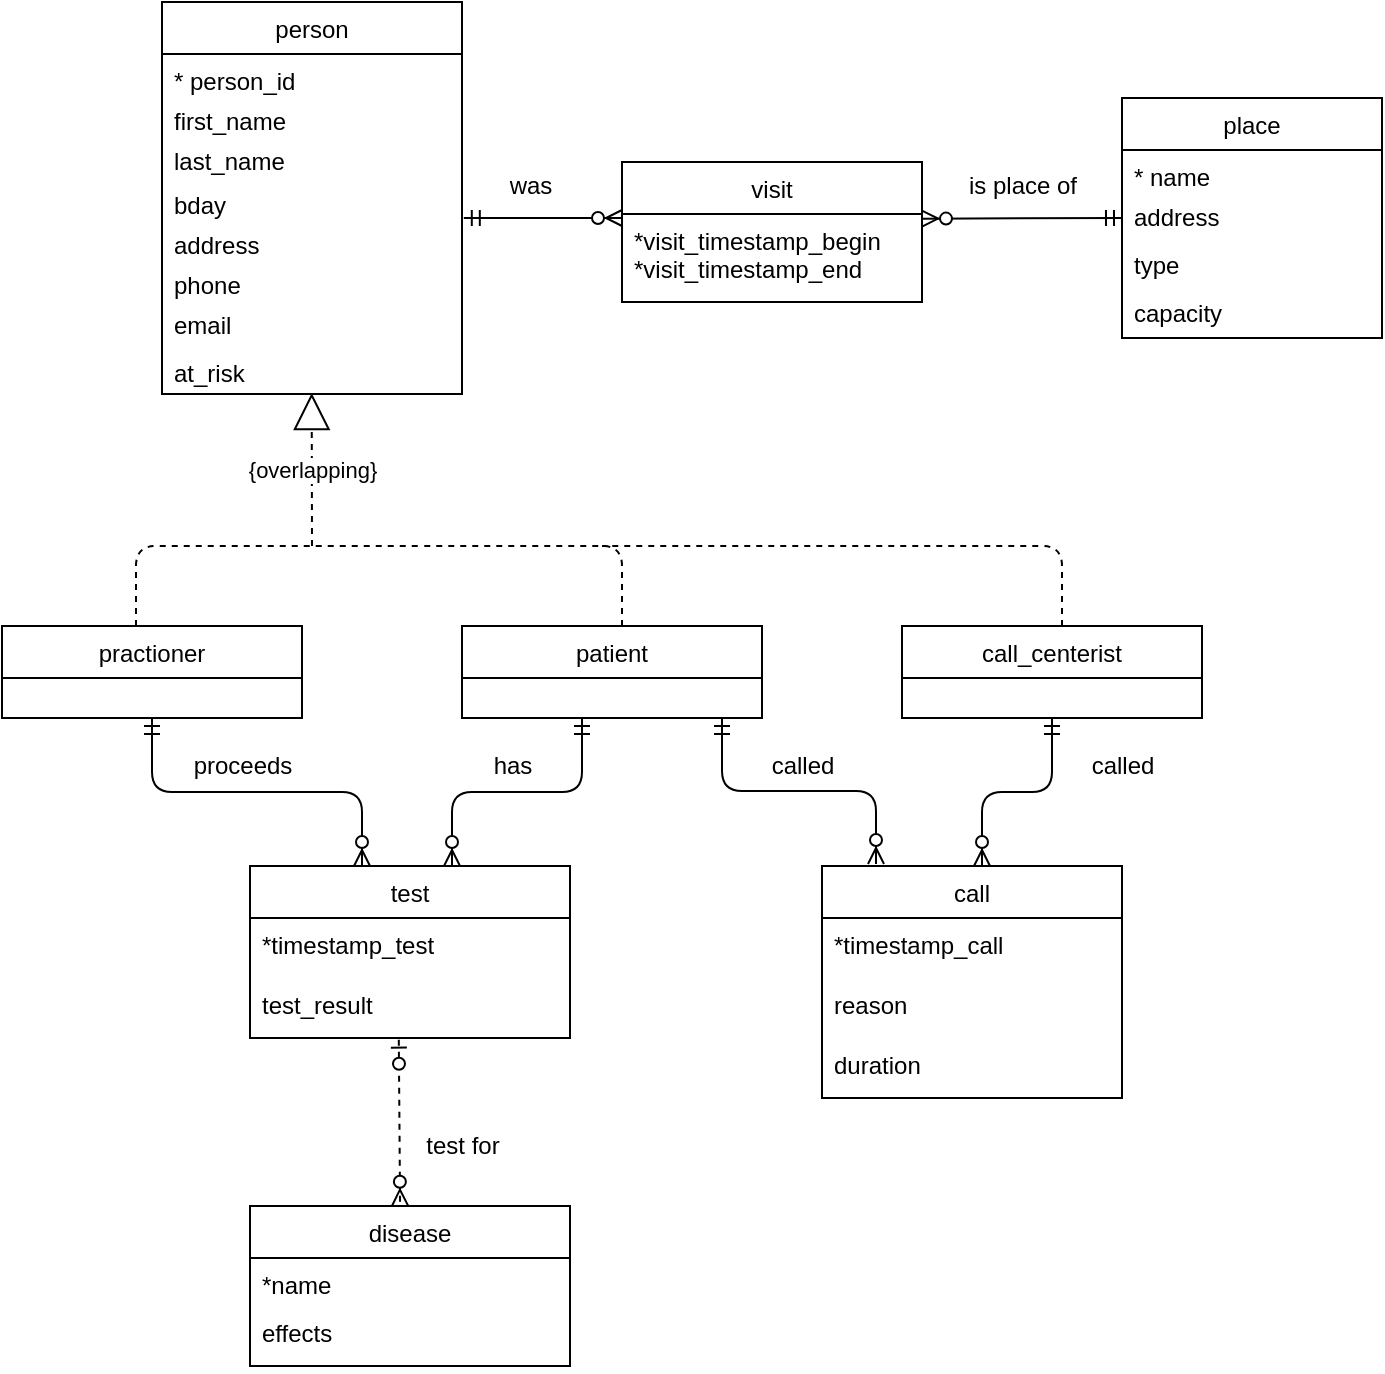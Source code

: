 <mxfile version="14.4.3" type="device"><diagram id="fN94gvMSySSbnbLTeYBv" name="Page-1"><mxGraphModel dx="424" dy="533" grid="1" gridSize="10" guides="1" tooltips="1" connect="1" arrows="1" fold="1" page="1" pageScale="1" pageWidth="827" pageHeight="1169" math="0" shadow="0"><root><mxCell id="0"/><mxCell id="1" parent="0"/><mxCell id="ybvVDN0PxDtlGygi3qa3-1" value="person" style="swimlane;fontStyle=0;childLayout=stackLayout;horizontal=1;startSize=26;fillColor=none;horizontalStack=0;resizeParent=1;resizeParentMax=0;resizeLast=0;collapsible=1;marginBottom=0;" parent="1" vertex="1"><mxGeometry x="210" y="48" width="150" height="196" as="geometry"/></mxCell><mxCell id="ybvVDN0PxDtlGygi3qa3-2" value="* person_id" style="text;strokeColor=none;fillColor=none;align=left;verticalAlign=top;spacingLeft=4;spacingRight=4;overflow=hidden;rotatable=0;points=[[0,0.5],[1,0.5]];portConstraint=eastwest;" parent="ybvVDN0PxDtlGygi3qa3-1" vertex="1"><mxGeometry y="26" width="150" height="20" as="geometry"/></mxCell><mxCell id="ybvVDN0PxDtlGygi3qa3-3" value="first_name" style="text;strokeColor=none;fillColor=none;align=left;verticalAlign=top;spacingLeft=4;spacingRight=4;overflow=hidden;rotatable=0;points=[[0,0.5],[1,0.5]];portConstraint=eastwest;" parent="ybvVDN0PxDtlGygi3qa3-1" vertex="1"><mxGeometry y="46" width="150" height="20" as="geometry"/></mxCell><mxCell id="ybvVDN0PxDtlGygi3qa3-7" value="last_name&#10;" style="text;strokeColor=none;fillColor=none;align=left;verticalAlign=top;spacingLeft=4;spacingRight=4;overflow=hidden;rotatable=0;points=[[0,0.5],[1,0.5]];portConstraint=eastwest;" parent="ybvVDN0PxDtlGygi3qa3-1" vertex="1"><mxGeometry y="66" width="150" height="22" as="geometry"/></mxCell><mxCell id="ybvVDN0PxDtlGygi3qa3-8" value="bday" style="text;strokeColor=none;fillColor=none;align=left;verticalAlign=top;spacingLeft=4;spacingRight=4;overflow=hidden;rotatable=0;points=[[0,0.5],[1,0.5]];portConstraint=eastwest;" parent="ybvVDN0PxDtlGygi3qa3-1" vertex="1"><mxGeometry y="88" width="150" height="20" as="geometry"/></mxCell><mxCell id="ybvVDN0PxDtlGygi3qa3-9" value="address" style="text;strokeColor=none;fillColor=none;align=left;verticalAlign=top;spacingLeft=4;spacingRight=4;overflow=hidden;rotatable=0;points=[[0,0.5],[1,0.5]];portConstraint=eastwest;" parent="ybvVDN0PxDtlGygi3qa3-1" vertex="1"><mxGeometry y="108" width="150" height="20" as="geometry"/></mxCell><mxCell id="ybvVDN0PxDtlGygi3qa3-10" value="phone" style="text;strokeColor=none;fillColor=none;align=left;verticalAlign=top;spacingLeft=4;spacingRight=4;overflow=hidden;rotatable=0;points=[[0,0.5],[1,0.5]];portConstraint=eastwest;" parent="ybvVDN0PxDtlGygi3qa3-1" vertex="1"><mxGeometry y="128" width="150" height="20" as="geometry"/></mxCell><mxCell id="ybvVDN0PxDtlGygi3qa3-4" value="email" style="text;strokeColor=none;fillColor=none;align=left;verticalAlign=top;spacingLeft=4;spacingRight=4;overflow=hidden;rotatable=0;points=[[0,0.5],[1,0.5]];portConstraint=eastwest;" parent="ybvVDN0PxDtlGygi3qa3-1" vertex="1"><mxGeometry y="148" width="150" height="24" as="geometry"/></mxCell><mxCell id="Itp7aNiPFXCBbQDQr6Nz-30" value="at_risk" style="text;strokeColor=none;fillColor=none;align=left;verticalAlign=top;spacingLeft=4;spacingRight=4;overflow=hidden;rotatable=0;points=[[0,0.5],[1,0.5]];portConstraint=eastwest;" parent="ybvVDN0PxDtlGygi3qa3-1" vertex="1"><mxGeometry y="172" width="150" height="24" as="geometry"/></mxCell><mxCell id="ybvVDN0PxDtlGygi3qa3-11" value="call_centerist" style="swimlane;fontStyle=0;childLayout=stackLayout;horizontal=1;startSize=26;fillColor=none;horizontalStack=0;resizeParent=1;resizeParentMax=0;resizeLast=0;collapsible=1;marginBottom=0;" parent="1" vertex="1"><mxGeometry x="580" y="360" width="150" height="46" as="geometry"/></mxCell><mxCell id="ybvVDN0PxDtlGygi3qa3-19" value="practioner" style="swimlane;fontStyle=0;childLayout=stackLayout;horizontal=1;startSize=26;fillColor=none;horizontalStack=0;resizeParent=1;resizeParentMax=0;resizeLast=0;collapsible=1;marginBottom=0;" parent="1" vertex="1"><mxGeometry x="130" y="360" width="150" height="46" as="geometry"/></mxCell><mxCell id="ybvVDN0PxDtlGygi3qa3-44" value="call" style="swimlane;fontStyle=0;childLayout=stackLayout;horizontal=1;startSize=26;fillColor=none;horizontalStack=0;resizeParent=1;resizeParentMax=0;resizeLast=0;collapsible=1;marginBottom=0;" parent="1" vertex="1"><mxGeometry x="540" y="480" width="150" height="116" as="geometry"/></mxCell><mxCell id="fOCjBipwuP6DMe2cTkLy-5" value="*timestamp_call" style="text;strokeColor=none;fillColor=none;align=left;verticalAlign=top;spacingLeft=4;spacingRight=4;overflow=hidden;rotatable=0;points=[[0,0.5],[1,0.5]];portConstraint=eastwest;" parent="ybvVDN0PxDtlGygi3qa3-44" vertex="1"><mxGeometry y="26" width="150" height="30" as="geometry"/></mxCell><mxCell id="ybvVDN0PxDtlGygi3qa3-47" value="reason" style="text;strokeColor=none;fillColor=none;align=left;verticalAlign=top;spacingLeft=4;spacingRight=4;overflow=hidden;rotatable=0;points=[[0,0.5],[1,0.5]];portConstraint=eastwest;" parent="ybvVDN0PxDtlGygi3qa3-44" vertex="1"><mxGeometry y="56" width="150" height="30" as="geometry"/></mxCell><mxCell id="ybvVDN0PxDtlGygi3qa3-46" value="duration" style="text;strokeColor=none;fillColor=none;align=left;verticalAlign=top;spacingLeft=4;spacingRight=4;overflow=hidden;rotatable=0;points=[[0,0.5],[1,0.5]];portConstraint=eastwest;" parent="ybvVDN0PxDtlGygi3qa3-44" vertex="1"><mxGeometry y="86" width="150" height="30" as="geometry"/></mxCell><mxCell id="ybvVDN0PxDtlGygi3qa3-52" value="place" style="swimlane;fontStyle=0;childLayout=stackLayout;horizontal=1;startSize=26;fillColor=none;horizontalStack=0;resizeParent=1;resizeParentMax=0;resizeLast=0;collapsible=1;marginBottom=0;" parent="1" vertex="1"><mxGeometry x="690" y="96" width="130" height="120" as="geometry"/></mxCell><mxCell id="ybvVDN0PxDtlGygi3qa3-53" value="* name" style="text;strokeColor=none;fillColor=none;align=left;verticalAlign=top;spacingLeft=4;spacingRight=4;overflow=hidden;rotatable=0;points=[[0,0.5],[1,0.5]];portConstraint=eastwest;" parent="ybvVDN0PxDtlGygi3qa3-52" vertex="1"><mxGeometry y="26" width="130" height="20" as="geometry"/></mxCell><mxCell id="ybvVDN0PxDtlGygi3qa3-54" value="address" style="text;strokeColor=none;fillColor=none;align=left;verticalAlign=top;spacingLeft=4;spacingRight=4;overflow=hidden;rotatable=0;points=[[0,0.5],[1,0.5]];portConstraint=eastwest;" parent="ybvVDN0PxDtlGygi3qa3-52" vertex="1"><mxGeometry y="46" width="130" height="24" as="geometry"/></mxCell><mxCell id="DkhvT3Bouojyk7zlHFZa-11" value="type" style="text;strokeColor=none;fillColor=none;align=left;verticalAlign=top;spacingLeft=4;spacingRight=4;overflow=hidden;rotatable=0;points=[[0,0.5],[1,0.5]];portConstraint=eastwest;" parent="ybvVDN0PxDtlGygi3qa3-52" vertex="1"><mxGeometry y="70" width="130" height="24" as="geometry"/></mxCell><mxCell id="fgI3RyK8kqlV4KSC27gy-1" value="capacity" style="text;strokeColor=none;fillColor=none;align=left;verticalAlign=top;spacingLeft=4;spacingRight=4;overflow=hidden;rotatable=0;points=[[0,0.5],[1,0.5]];portConstraint=eastwest;" parent="ybvVDN0PxDtlGygi3qa3-52" vertex="1"><mxGeometry y="94" width="130" height="26" as="geometry"/></mxCell><mxCell id="Itp7aNiPFXCBbQDQr6Nz-1" value="visit" style="swimlane;fontStyle=0;childLayout=stackLayout;horizontal=1;startSize=26;fillColor=none;horizontalStack=0;resizeParent=1;resizeParentMax=0;resizeLast=0;collapsible=1;marginBottom=0;" parent="1" vertex="1"><mxGeometry x="440" y="128" width="150" height="70" as="geometry"/></mxCell><mxCell id="fgI3RyK8kqlV4KSC27gy-2" value="*visit_timestamp_begin&#10;*visit_timestamp_end" style="text;strokeColor=none;fillColor=none;align=left;verticalAlign=top;spacingLeft=4;spacingRight=4;overflow=hidden;rotatable=0;points=[[0,0.5],[1,0.5]];portConstraint=eastwest;" parent="Itp7aNiPFXCBbQDQr6Nz-1" vertex="1"><mxGeometry y="26" width="150" height="44" as="geometry"/></mxCell><mxCell id="Itp7aNiPFXCBbQDQr6Nz-5" value="patient" style="swimlane;fontStyle=0;childLayout=stackLayout;horizontal=1;startSize=26;fillColor=none;horizontalStack=0;resizeParent=1;resizeParentMax=0;resizeLast=0;collapsible=1;marginBottom=0;" parent="1" vertex="1"><mxGeometry x="360" y="360" width="150" height="46" as="geometry"/></mxCell><mxCell id="fOCjBipwuP6DMe2cTkLy-6" value="{overlapping}" style="endArrow=block;endSize=16;endFill=0;html=1;entryX=0.499;entryY=0.981;entryDx=0;entryDy=0;entryPerimeter=0;dashed=1;" parent="1" target="Itp7aNiPFXCBbQDQr6Nz-30" edge="1"><mxGeometry width="160" relative="1" as="geometry"><mxPoint x="285" y="320" as="sourcePoint"/><mxPoint x="285" y="240" as="targetPoint"/></mxGeometry></mxCell><mxCell id="fOCjBipwuP6DMe2cTkLy-9" value="" style="endArrow=none;html=1;dashed=1;" parent="1" edge="1"><mxGeometry width="50" height="50" relative="1" as="geometry"><mxPoint x="197" y="360" as="sourcePoint"/><mxPoint x="340" y="320" as="targetPoint"/><Array as="points"><mxPoint x="197" y="320"/></Array></mxGeometry></mxCell><mxCell id="fOCjBipwuP6DMe2cTkLy-10" value="" style="endArrow=none;html=1;dashed=1;" parent="1" edge="1"><mxGeometry width="50" height="50" relative="1" as="geometry"><mxPoint x="440" y="360" as="sourcePoint"/><mxPoint x="340" y="320" as="targetPoint"/><Array as="points"><mxPoint x="440" y="320"/></Array></mxGeometry></mxCell><mxCell id="fOCjBipwuP6DMe2cTkLy-11" value="" style="endArrow=none;html=1;dashed=1;" parent="1" edge="1"><mxGeometry width="50" height="50" relative="1" as="geometry"><mxPoint x="660" y="360" as="sourcePoint"/><mxPoint x="430" y="320" as="targetPoint"/><Array as="points"><mxPoint x="660" y="320"/></Array></mxGeometry></mxCell><mxCell id="fOCjBipwuP6DMe2cTkLy-12" value="test" style="swimlane;fontStyle=0;childLayout=stackLayout;horizontal=1;startSize=26;fillColor=none;horizontalStack=0;resizeParent=1;resizeParentMax=0;resizeLast=0;collapsible=1;marginBottom=0;" parent="1" vertex="1"><mxGeometry x="254" y="480" width="160" height="86" as="geometry"/></mxCell><mxCell id="fOCjBipwuP6DMe2cTkLy-14" value="*timestamp_test" style="text;strokeColor=none;fillColor=none;align=left;verticalAlign=top;spacingLeft=4;spacingRight=4;overflow=hidden;rotatable=0;points=[[0,0.5],[1,0.5]];portConstraint=eastwest;" parent="fOCjBipwuP6DMe2cTkLy-12" vertex="1"><mxGeometry y="26" width="160" height="30" as="geometry"/></mxCell><mxCell id="fOCjBipwuP6DMe2cTkLy-15" value="test_result" style="text;strokeColor=none;fillColor=none;align=left;verticalAlign=top;spacingLeft=4;spacingRight=4;overflow=hidden;rotatable=0;points=[[0,0.5],[1,0.5]];portConstraint=eastwest;" parent="fOCjBipwuP6DMe2cTkLy-12" vertex="1"><mxGeometry y="56" width="160" height="30" as="geometry"/></mxCell><mxCell id="fOCjBipwuP6DMe2cTkLy-18" value="" style="edgeStyle=elbowEdgeStyle;fontSize=12;html=1;endArrow=ERzeroToMany;startArrow=ERmandOne;elbow=vertical;entryX=0.375;entryY=0;entryDx=0;entryDy=0;entryPerimeter=0;exitX=0.5;exitY=1;exitDx=0;exitDy=0;startFill=0;" parent="1" source="ybvVDN0PxDtlGygi3qa3-19" edge="1"><mxGeometry width="100" height="100" relative="1" as="geometry"><mxPoint x="200" y="410" as="sourcePoint"/><mxPoint x="310" y="480" as="targetPoint"/></mxGeometry></mxCell><mxCell id="fOCjBipwuP6DMe2cTkLy-19" value="" style="edgeStyle=elbowEdgeStyle;fontSize=12;html=1;endArrow=ERzeroToMany;startArrow=ERmandOne;elbow=vertical;exitX=0.5;exitY=1;exitDx=0;exitDy=0;startFill=0;" parent="1" edge="1"><mxGeometry width="100" height="100" relative="1" as="geometry"><mxPoint x="490" y="406" as="sourcePoint"/><mxPoint x="567" y="479" as="targetPoint"/></mxGeometry></mxCell><mxCell id="fOCjBipwuP6DMe2cTkLy-20" value="" style="edgeStyle=elbowEdgeStyle;fontSize=12;html=1;endArrow=ERzeroToMany;startArrow=ERmandOne;elbow=vertical;startFill=0;" parent="1" edge="1"><mxGeometry width="100" height="100" relative="1" as="geometry"><mxPoint x="420" y="406" as="sourcePoint"/><mxPoint x="355" y="480" as="targetPoint"/></mxGeometry></mxCell><mxCell id="fOCjBipwuP6DMe2cTkLy-21" value="" style="edgeStyle=elbowEdgeStyle;fontSize=12;html=1;endArrow=ERzeroToMany;startArrow=ERmandOne;elbow=vertical;entryX=0.659;entryY=-0.033;entryDx=0;entryDy=0;entryPerimeter=0;exitX=0.5;exitY=1;exitDx=0;exitDy=0;startFill=0;" parent="1" source="ybvVDN0PxDtlGygi3qa3-11" edge="1"><mxGeometry width="100" height="100" relative="1" as="geometry"><mxPoint x="684.56" y="408.64" as="sourcePoint"/><mxPoint x="620" y="480.0" as="targetPoint"/></mxGeometry></mxCell><mxCell id="DkhvT3Bouojyk7zlHFZa-1" value="called" style="text;html=1;align=center;verticalAlign=middle;resizable=0;points=[];autosize=1;" parent="1" vertex="1"><mxGeometry x="505" y="420" width="50" height="20" as="geometry"/></mxCell><mxCell id="DkhvT3Bouojyk7zlHFZa-2" value="called" style="text;html=1;align=center;verticalAlign=middle;resizable=0;points=[];autosize=1;" parent="1" vertex="1"><mxGeometry x="665" y="420" width="50" height="20" as="geometry"/></mxCell><mxCell id="DkhvT3Bouojyk7zlHFZa-3" value="disease" style="swimlane;fontStyle=0;childLayout=stackLayout;horizontal=1;startSize=26;fillColor=none;horizontalStack=0;resizeParent=1;resizeParentMax=0;resizeLast=0;collapsible=1;marginBottom=0;" parent="1" vertex="1"><mxGeometry x="254" y="650" width="160" height="80" as="geometry"/></mxCell><mxCell id="DkhvT3Bouojyk7zlHFZa-4" value="*name" style="text;strokeColor=none;fillColor=none;align=left;verticalAlign=top;spacingLeft=4;spacingRight=4;overflow=hidden;rotatable=0;points=[[0,0.5],[1,0.5]];portConstraint=eastwest;" parent="DkhvT3Bouojyk7zlHFZa-3" vertex="1"><mxGeometry y="26" width="160" height="24" as="geometry"/></mxCell><mxCell id="DkhvT3Bouojyk7zlHFZa-5" value="effects" style="text;strokeColor=none;fillColor=none;align=left;verticalAlign=top;spacingLeft=4;spacingRight=4;overflow=hidden;rotatable=0;points=[[0,0.5],[1,0.5]];portConstraint=eastwest;" parent="DkhvT3Bouojyk7zlHFZa-3" vertex="1"><mxGeometry y="50" width="160" height="30" as="geometry"/></mxCell><mxCell id="DkhvT3Bouojyk7zlHFZa-9" value="proceeds" style="text;html=1;align=center;verticalAlign=middle;resizable=0;points=[];autosize=1;" parent="1" vertex="1"><mxGeometry x="215" y="420" width="70" height="20" as="geometry"/></mxCell><mxCell id="DkhvT3Bouojyk7zlHFZa-10" value="has" style="text;html=1;align=center;verticalAlign=middle;resizable=0;points=[];autosize=1;" parent="1" vertex="1"><mxGeometry x="370" y="420" width="30" height="20" as="geometry"/></mxCell><mxCell id="DkhvT3Bouojyk7zlHFZa-14" value="" style="fontSize=12;html=1;endArrow=ERzeroToMany;startArrow=ERmandOne;entryX=1;entryY=0.053;entryDx=0;entryDy=0;entryPerimeter=0;" parent="1" target="fgI3RyK8kqlV4KSC27gy-2" edge="1"><mxGeometry width="100" height="100" relative="1" as="geometry"><mxPoint x="690" y="156" as="sourcePoint"/><mxPoint x="740" y="200" as="targetPoint"/></mxGeometry></mxCell><mxCell id="DkhvT3Bouojyk7zlHFZa-15" value="" style="fontSize=12;html=1;endArrow=ERzeroToMany;startArrow=ERmandOne;exitX=1.006;exitY=0.003;exitDx=0;exitDy=0;exitPerimeter=0;" parent="1" source="ybvVDN0PxDtlGygi3qa3-9" edge="1"><mxGeometry width="100" height="100" relative="1" as="geometry"><mxPoint x="700" y="166" as="sourcePoint"/><mxPoint x="440" y="156" as="targetPoint"/></mxGeometry></mxCell><mxCell id="DkhvT3Bouojyk7zlHFZa-16" value="" style="fontSize=12;html=1;endArrow=ERzeroToMany;startArrow=ERzeroToOne;dashed=1;exitX=0.465;exitY=1.028;exitDx=0;exitDy=0;exitPerimeter=0;entryX=0.469;entryY=-0.002;entryDx=0;entryDy=0;entryPerimeter=0;" parent="1" source="fOCjBipwuP6DMe2cTkLy-15" target="DkhvT3Bouojyk7zlHFZa-3" edge="1"><mxGeometry width="100" height="100" relative="1" as="geometry"><mxPoint x="460" y="610" as="sourcePoint"/><mxPoint x="560" y="510" as="targetPoint"/></mxGeometry></mxCell><mxCell id="DkhvT3Bouojyk7zlHFZa-17" value="test for" style="text;html=1;align=center;verticalAlign=middle;resizable=0;points=[];autosize=1;" parent="1" vertex="1"><mxGeometry x="335" y="610" width="50" height="20" as="geometry"/></mxCell><mxCell id="f4qdc_QZieAa_r7-fmXP-1" value="is place of" style="text;html=1;align=center;verticalAlign=middle;resizable=0;points=[];autosize=1;" vertex="1" parent="1"><mxGeometry x="605" y="130" width="70" height="20" as="geometry"/></mxCell><mxCell id="f4qdc_QZieAa_r7-fmXP-2" value="was" style="text;html=1;align=center;verticalAlign=middle;resizable=0;points=[];autosize=1;" vertex="1" parent="1"><mxGeometry x="374" y="130" width="40" height="20" as="geometry"/></mxCell></root></mxGraphModel></diagram></mxfile>